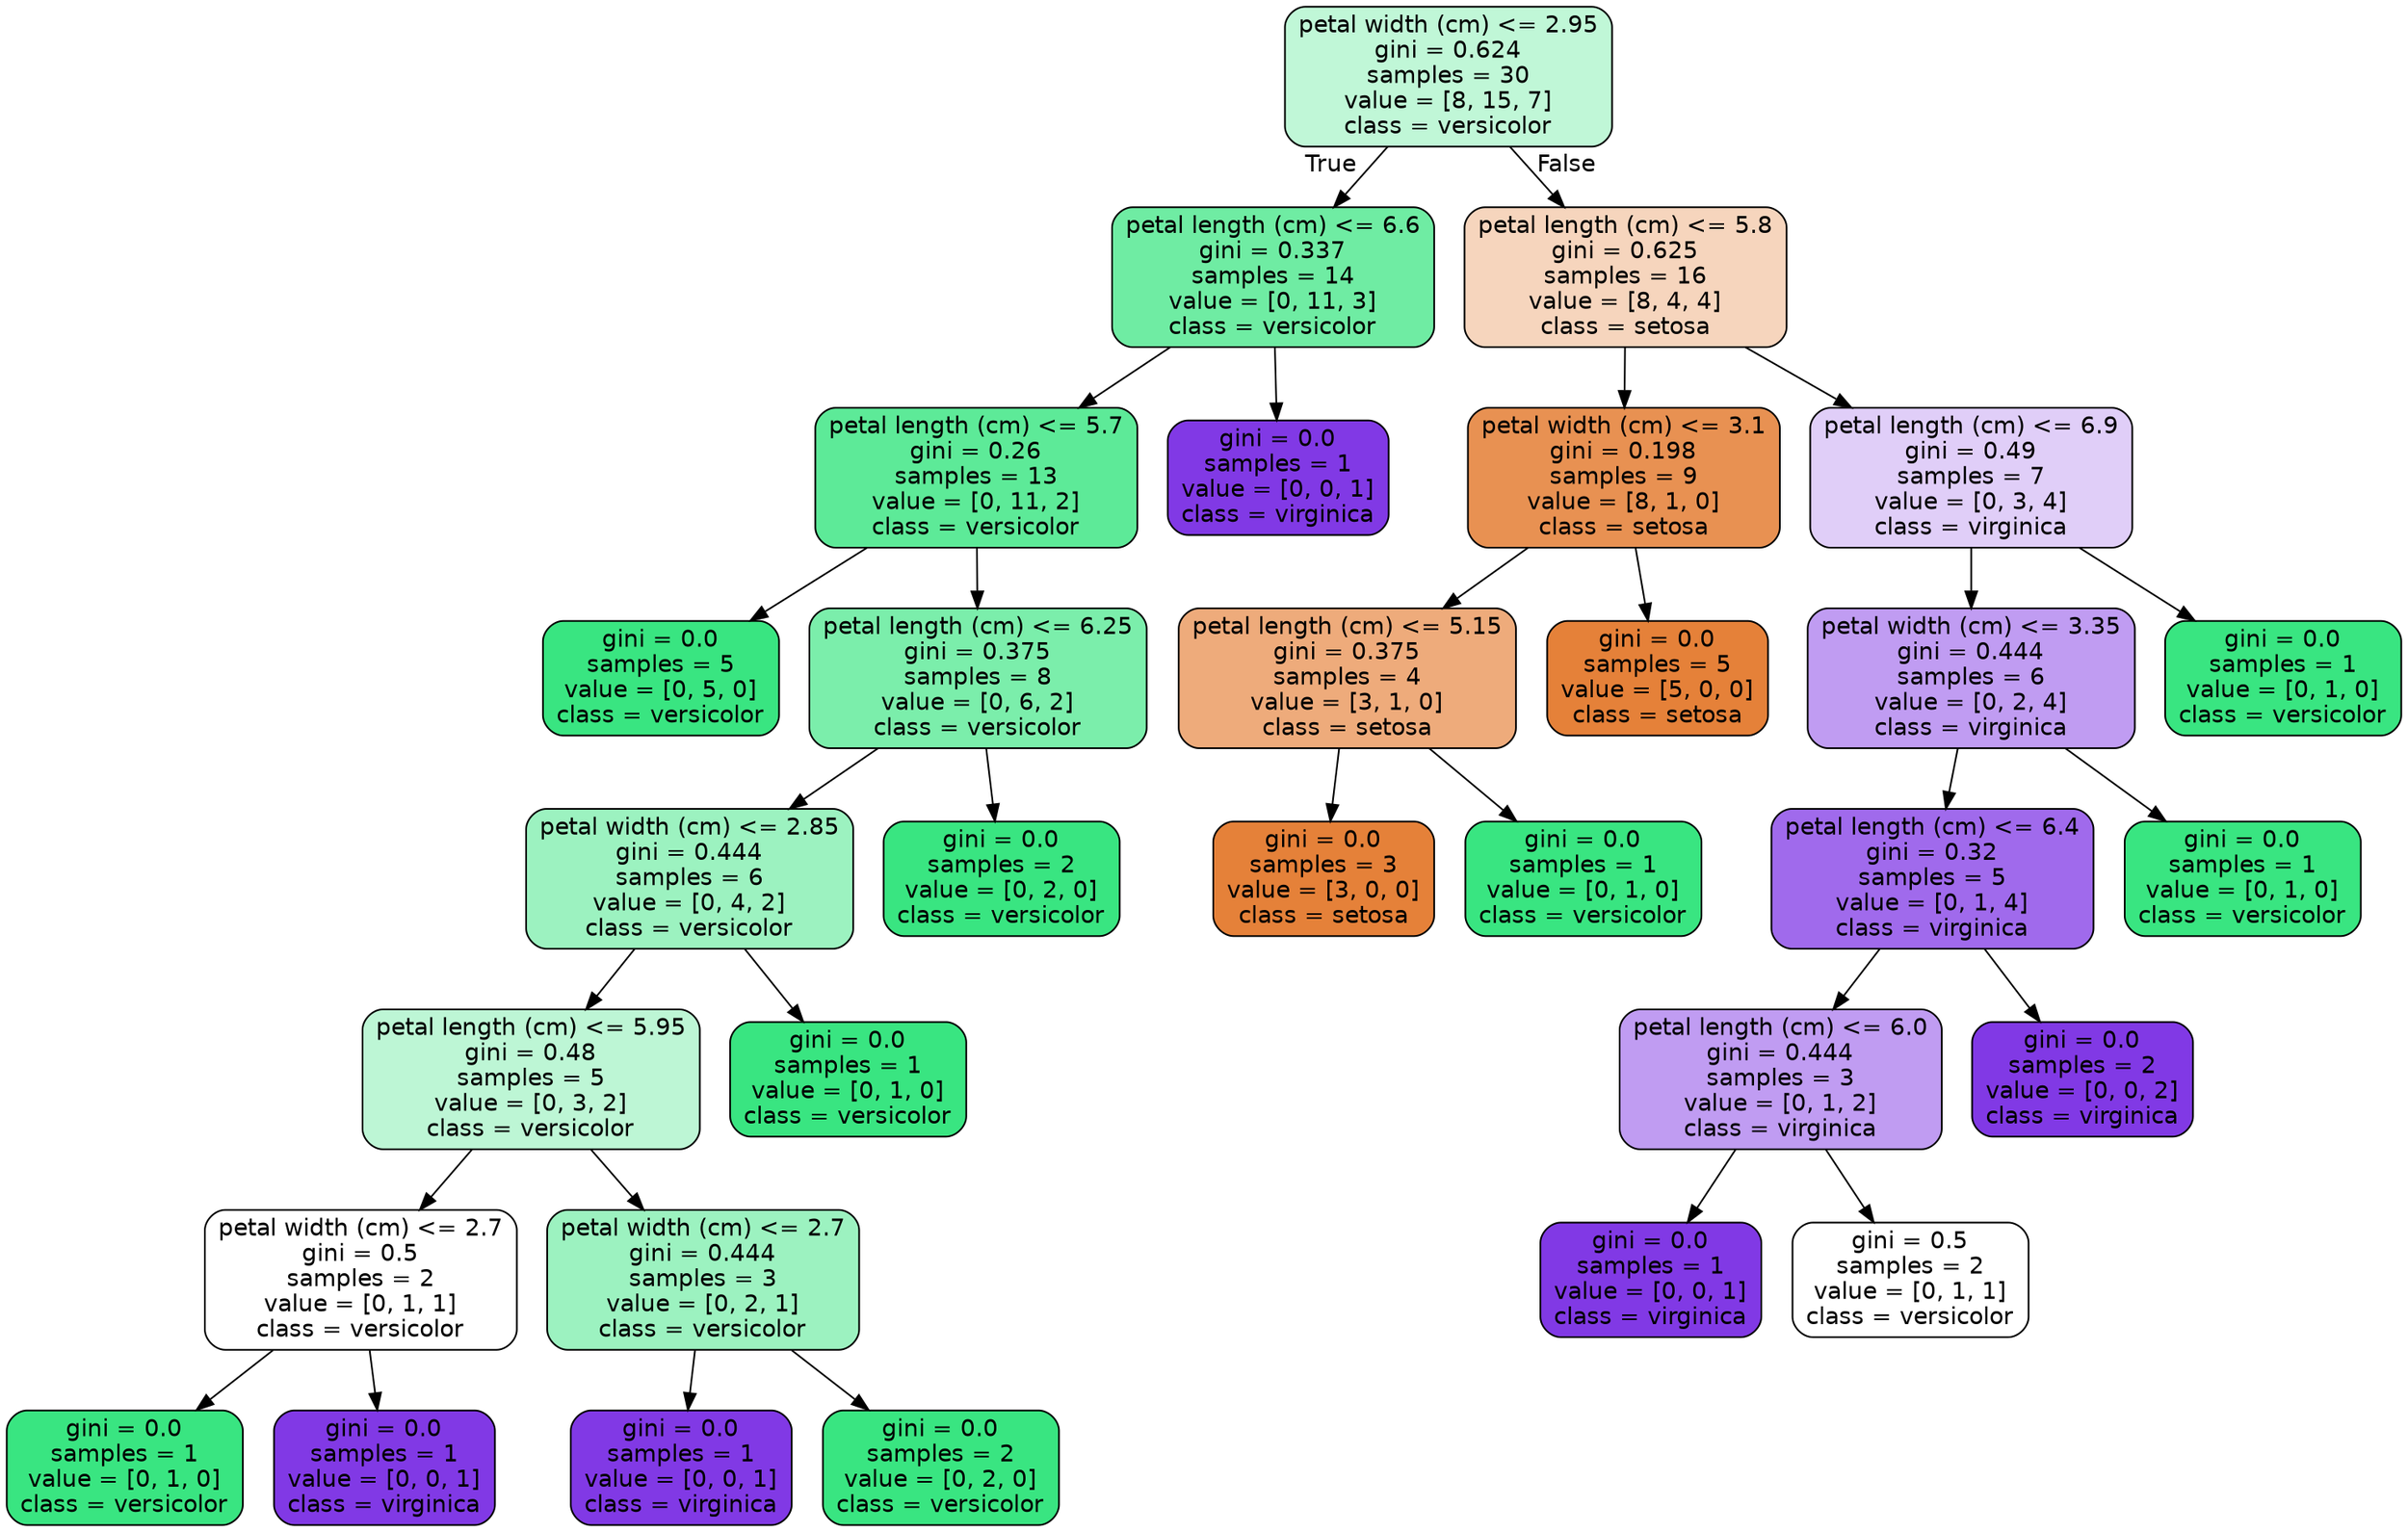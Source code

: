 digraph Tree {
node [shape=box, style="filled, rounded", color="black", fontname=helvetica] ;
edge [fontname=helvetica] ;
0 [label="petal width (cm) <= 2.95\ngini = 0.624\nsamples = 30\nvalue = [8, 15, 7]\nclass = versicolor", fillcolor="#c0f7d7"] ;
1 [label="petal length (cm) <= 6.6\ngini = 0.337\nsamples = 14\nvalue = [0, 11, 3]\nclass = versicolor", fillcolor="#6feca3"] ;
0 -> 1 [labeldistance=2.5, labelangle=45, headlabel="True"] ;
2 [label="petal length (cm) <= 5.7\ngini = 0.26\nsamples = 13\nvalue = [0, 11, 2]\nclass = versicolor", fillcolor="#5dea98"] ;
1 -> 2 ;
3 [label="gini = 0.0\nsamples = 5\nvalue = [0, 5, 0]\nclass = versicolor", fillcolor="#39e581"] ;
2 -> 3 ;
4 [label="petal length (cm) <= 6.25\ngini = 0.375\nsamples = 8\nvalue = [0, 6, 2]\nclass = versicolor", fillcolor="#7beeab"] ;
2 -> 4 ;
5 [label="petal width (cm) <= 2.85\ngini = 0.444\nsamples = 6\nvalue = [0, 4, 2]\nclass = versicolor", fillcolor="#9cf2c0"] ;
4 -> 5 ;
6 [label="petal length (cm) <= 5.95\ngini = 0.48\nsamples = 5\nvalue = [0, 3, 2]\nclass = versicolor", fillcolor="#bdf6d5"] ;
5 -> 6 ;
7 [label="petal width (cm) <= 2.7\ngini = 0.5\nsamples = 2\nvalue = [0, 1, 1]\nclass = versicolor", fillcolor="#ffffff"] ;
6 -> 7 ;
8 [label="gini = 0.0\nsamples = 1\nvalue = [0, 1, 0]\nclass = versicolor", fillcolor="#39e581"] ;
7 -> 8 ;
9 [label="gini = 0.0\nsamples = 1\nvalue = [0, 0, 1]\nclass = virginica", fillcolor="#8139e5"] ;
7 -> 9 ;
10 [label="petal width (cm) <= 2.7\ngini = 0.444\nsamples = 3\nvalue = [0, 2, 1]\nclass = versicolor", fillcolor="#9cf2c0"] ;
6 -> 10 ;
11 [label="gini = 0.0\nsamples = 1\nvalue = [0, 0, 1]\nclass = virginica", fillcolor="#8139e5"] ;
10 -> 11 ;
12 [label="gini = 0.0\nsamples = 2\nvalue = [0, 2, 0]\nclass = versicolor", fillcolor="#39e581"] ;
10 -> 12 ;
13 [label="gini = 0.0\nsamples = 1\nvalue = [0, 1, 0]\nclass = versicolor", fillcolor="#39e581"] ;
5 -> 13 ;
14 [label="gini = 0.0\nsamples = 2\nvalue = [0, 2, 0]\nclass = versicolor", fillcolor="#39e581"] ;
4 -> 14 ;
15 [label="gini = 0.0\nsamples = 1\nvalue = [0, 0, 1]\nclass = virginica", fillcolor="#8139e5"] ;
1 -> 15 ;
16 [label="petal length (cm) <= 5.8\ngini = 0.625\nsamples = 16\nvalue = [8, 4, 4]\nclass = setosa", fillcolor="#f6d5bd"] ;
0 -> 16 [labeldistance=2.5, labelangle=-45, headlabel="False"] ;
17 [label="petal width (cm) <= 3.1\ngini = 0.198\nsamples = 9\nvalue = [8, 1, 0]\nclass = setosa", fillcolor="#e89152"] ;
16 -> 17 ;
18 [label="petal length (cm) <= 5.15\ngini = 0.375\nsamples = 4\nvalue = [3, 1, 0]\nclass = setosa", fillcolor="#eeab7b"] ;
17 -> 18 ;
19 [label="gini = 0.0\nsamples = 3\nvalue = [3, 0, 0]\nclass = setosa", fillcolor="#e58139"] ;
18 -> 19 ;
20 [label="gini = 0.0\nsamples = 1\nvalue = [0, 1, 0]\nclass = versicolor", fillcolor="#39e581"] ;
18 -> 20 ;
21 [label="gini = 0.0\nsamples = 5\nvalue = [5, 0, 0]\nclass = setosa", fillcolor="#e58139"] ;
17 -> 21 ;
22 [label="petal length (cm) <= 6.9\ngini = 0.49\nsamples = 7\nvalue = [0, 3, 4]\nclass = virginica", fillcolor="#e0cef8"] ;
16 -> 22 ;
23 [label="petal width (cm) <= 3.35\ngini = 0.444\nsamples = 6\nvalue = [0, 2, 4]\nclass = virginica", fillcolor="#c09cf2"] ;
22 -> 23 ;
24 [label="petal length (cm) <= 6.4\ngini = 0.32\nsamples = 5\nvalue = [0, 1, 4]\nclass = virginica", fillcolor="#a06aec"] ;
23 -> 24 ;
25 [label="petal length (cm) <= 6.0\ngini = 0.444\nsamples = 3\nvalue = [0, 1, 2]\nclass = virginica", fillcolor="#c09cf2"] ;
24 -> 25 ;
26 [label="gini = 0.0\nsamples = 1\nvalue = [0, 0, 1]\nclass = virginica", fillcolor="#8139e5"] ;
25 -> 26 ;
27 [label="gini = 0.5\nsamples = 2\nvalue = [0, 1, 1]\nclass = versicolor", fillcolor="#ffffff"] ;
25 -> 27 ;
28 [label="gini = 0.0\nsamples = 2\nvalue = [0, 0, 2]\nclass = virginica", fillcolor="#8139e5"] ;
24 -> 28 ;
29 [label="gini = 0.0\nsamples = 1\nvalue = [0, 1, 0]\nclass = versicolor", fillcolor="#39e581"] ;
23 -> 29 ;
30 [label="gini = 0.0\nsamples = 1\nvalue = [0, 1, 0]\nclass = versicolor", fillcolor="#39e581"] ;
22 -> 30 ;
}